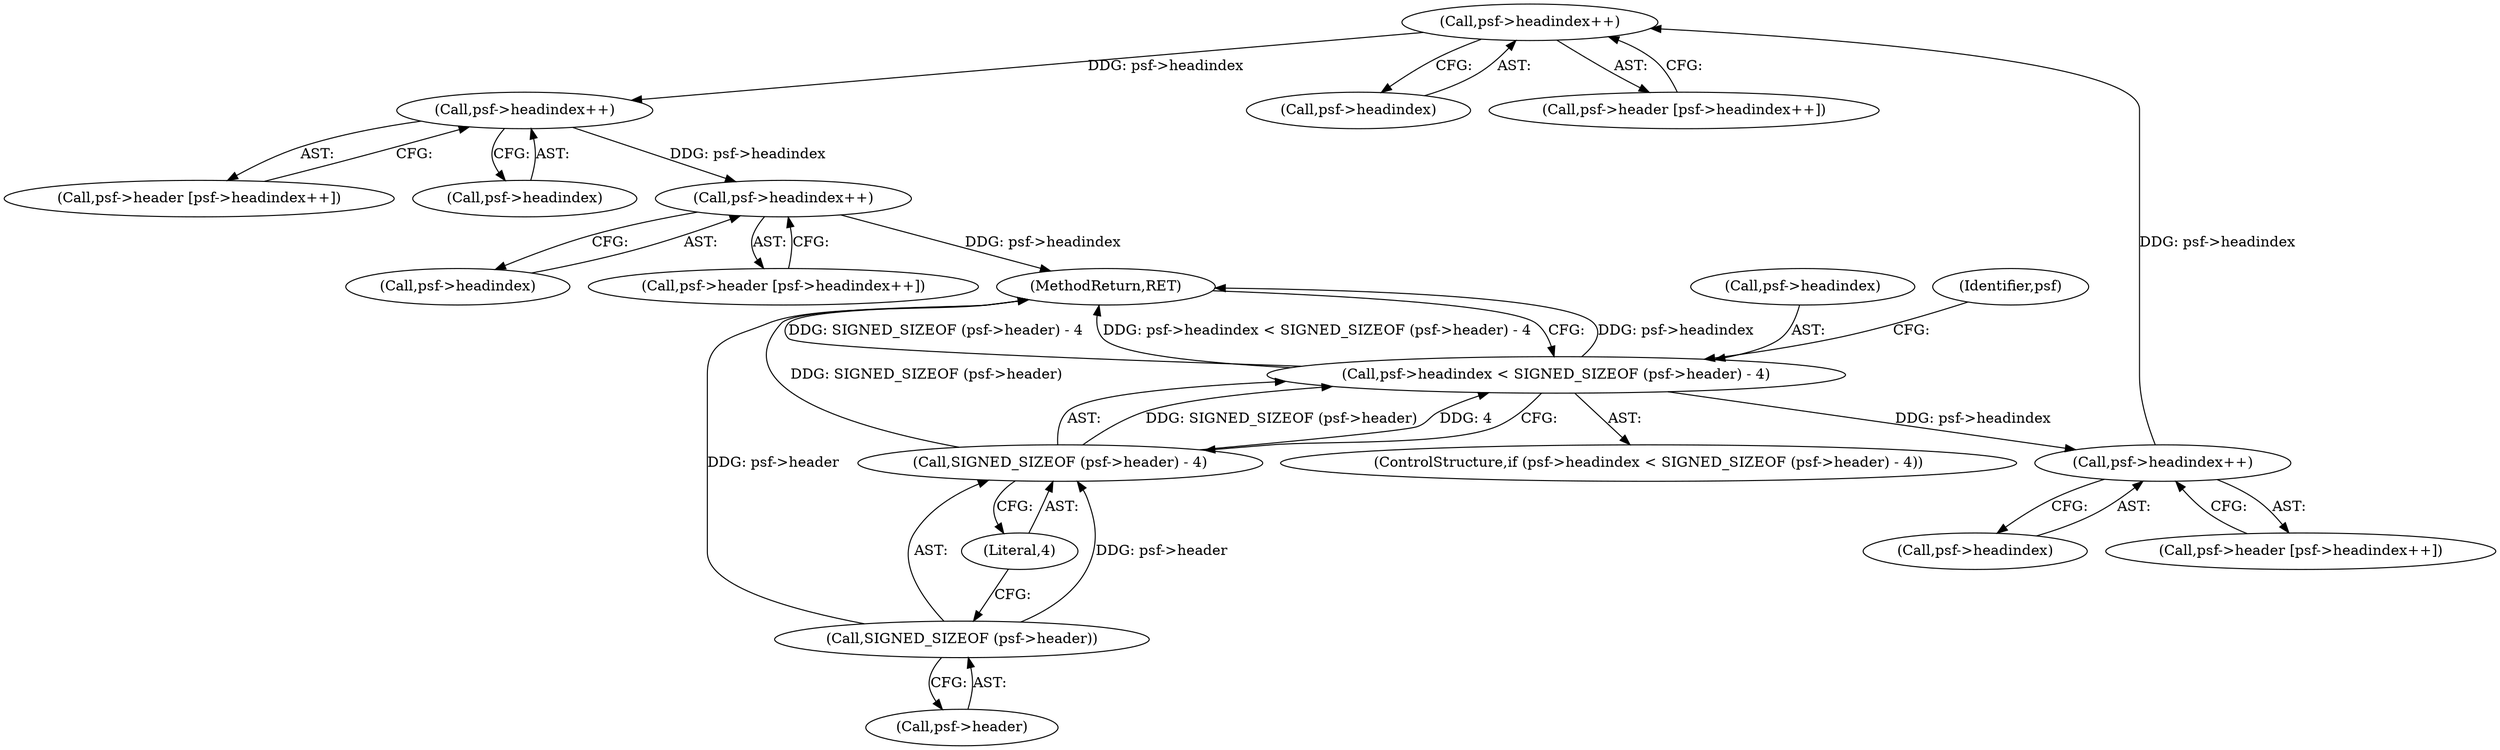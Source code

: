 digraph "1_libsndfile_708e996c87c5fae77b104ccfeb8f6db784c32074_3@pointer" {
"1000134" [label="(Call,psf->headindex++)"];
"1000122" [label="(Call,psf->headindex++)"];
"1000106" [label="(Call,psf->headindex < SIGNED_SIZEOF (psf->header) - 4)"];
"1000110" [label="(Call,SIGNED_SIZEOF (psf->header) - 4)"];
"1000111" [label="(Call,SIGNED_SIZEOF (psf->header))"];
"1000146" [label="(Call,psf->headindex++)"];
"1000158" [label="(Call,psf->headindex++)"];
"1000134" [label="(Call,psf->headindex++)"];
"1000146" [label="(Call,psf->headindex++)"];
"1000123" [label="(Call,psf->headindex)"];
"1000107" [label="(Call,psf->headindex)"];
"1000120" [label="(Identifier,psf)"];
"1000111" [label="(Call,SIGNED_SIZEOF (psf->header))"];
"1000115" [label="(Literal,4)"];
"1000142" [label="(Call,psf->header [psf->headindex++])"];
"1000163" [label="(MethodReturn,RET)"];
"1000112" [label="(Call,psf->header)"];
"1000159" [label="(Call,psf->headindex)"];
"1000147" [label="(Call,psf->headindex)"];
"1000110" [label="(Call,SIGNED_SIZEOF (psf->header) - 4)"];
"1000118" [label="(Call,psf->header [psf->headindex++])"];
"1000158" [label="(Call,psf->headindex++)"];
"1000135" [label="(Call,psf->headindex)"];
"1000122" [label="(Call,psf->headindex++)"];
"1000105" [label="(ControlStructure,if (psf->headindex < SIGNED_SIZEOF (psf->header) - 4))"];
"1000154" [label="(Call,psf->header [psf->headindex++])"];
"1000130" [label="(Call,psf->header [psf->headindex++])"];
"1000106" [label="(Call,psf->headindex < SIGNED_SIZEOF (psf->header) - 4)"];
"1000134" -> "1000130"  [label="AST: "];
"1000134" -> "1000135"  [label="CFG: "];
"1000135" -> "1000134"  [label="AST: "];
"1000130" -> "1000134"  [label="CFG: "];
"1000122" -> "1000134"  [label="DDG: psf->headindex"];
"1000134" -> "1000146"  [label="DDG: psf->headindex"];
"1000122" -> "1000118"  [label="AST: "];
"1000122" -> "1000123"  [label="CFG: "];
"1000123" -> "1000122"  [label="AST: "];
"1000118" -> "1000122"  [label="CFG: "];
"1000106" -> "1000122"  [label="DDG: psf->headindex"];
"1000106" -> "1000105"  [label="AST: "];
"1000106" -> "1000110"  [label="CFG: "];
"1000107" -> "1000106"  [label="AST: "];
"1000110" -> "1000106"  [label="AST: "];
"1000120" -> "1000106"  [label="CFG: "];
"1000163" -> "1000106"  [label="CFG: "];
"1000106" -> "1000163"  [label="DDG: psf->headindex"];
"1000106" -> "1000163"  [label="DDG: SIGNED_SIZEOF (psf->header) - 4"];
"1000106" -> "1000163"  [label="DDG: psf->headindex < SIGNED_SIZEOF (psf->header) - 4"];
"1000110" -> "1000106"  [label="DDG: SIGNED_SIZEOF (psf->header)"];
"1000110" -> "1000106"  [label="DDG: 4"];
"1000110" -> "1000115"  [label="CFG: "];
"1000111" -> "1000110"  [label="AST: "];
"1000115" -> "1000110"  [label="AST: "];
"1000110" -> "1000163"  [label="DDG: SIGNED_SIZEOF (psf->header)"];
"1000111" -> "1000110"  [label="DDG: psf->header"];
"1000111" -> "1000112"  [label="CFG: "];
"1000112" -> "1000111"  [label="AST: "];
"1000115" -> "1000111"  [label="CFG: "];
"1000111" -> "1000163"  [label="DDG: psf->header"];
"1000146" -> "1000142"  [label="AST: "];
"1000146" -> "1000147"  [label="CFG: "];
"1000147" -> "1000146"  [label="AST: "];
"1000142" -> "1000146"  [label="CFG: "];
"1000146" -> "1000158"  [label="DDG: psf->headindex"];
"1000158" -> "1000154"  [label="AST: "];
"1000158" -> "1000159"  [label="CFG: "];
"1000159" -> "1000158"  [label="AST: "];
"1000154" -> "1000158"  [label="CFG: "];
"1000158" -> "1000163"  [label="DDG: psf->headindex"];
}
